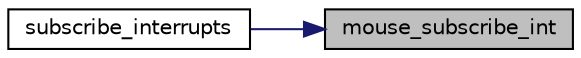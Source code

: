 digraph "mouse_subscribe_int"
{
 // LATEX_PDF_SIZE
  edge [fontname="Helvetica",fontsize="10",labelfontname="Helvetica",labelfontsize="10"];
  node [fontname="Helvetica",fontsize="10",shape=record];
  rankdir="RL";
  Node1 [label="mouse_subscribe_int",height=0.2,width=0.4,color="black", fillcolor="grey75", style="filled", fontcolor="black",tooltip="Subscribe mouse interrupts and disable Minix's default handler."];
  Node1 -> Node2 [dir="back",color="midnightblue",fontsize="10",style="solid",fontname="Helvetica"];
  Node2 [label="subscribe_interrupts",height=0.2,width=0.4,color="black", fillcolor="white", style="filled",URL="$group__driver.html#gac2adb984125ed73e6ab4567f23c47cd2",tooltip="Subscribe interrupts: keyboard, mouse, timer."];
}
